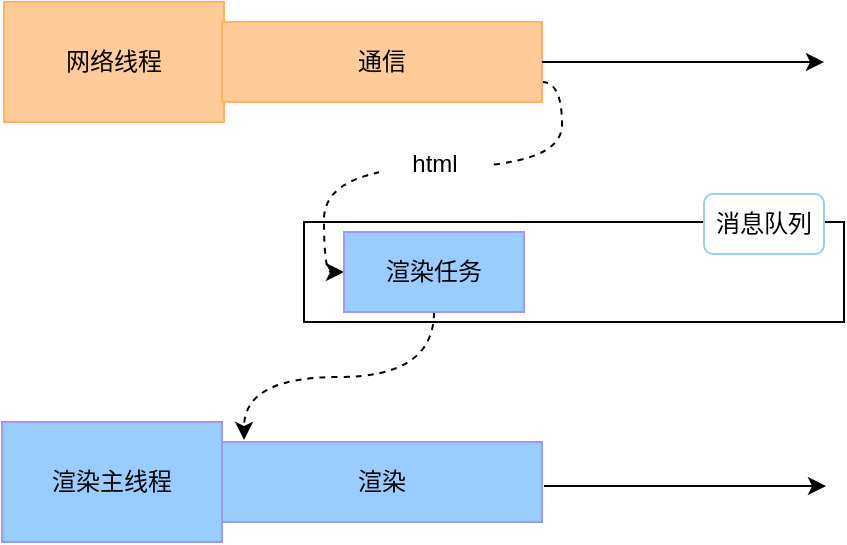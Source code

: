 <mxfile>
    <diagram id="m9e5_AxYk2Y15cNEP2ss" name="第 1 页">
        <mxGraphModel dx="847" dy="536" grid="1" gridSize="10" guides="1" tooltips="1" connect="1" arrows="1" fold="1" page="1" pageScale="1" pageWidth="827" pageHeight="1169" background="#ffffff" math="0" shadow="0">
            <root>
                <mxCell id="0"/>
                <mxCell id="1" parent="0"/>
                <mxCell id="2" value="网络线程" style="rounded=0;whiteSpace=wrap;html=1;fillColor=#FFCC99;fontColor=#000000;strokeColor=#FFB366;" parent="1" vertex="1">
                    <mxGeometry x="70" y="130" width="110" height="60" as="geometry"/>
                </mxCell>
                <mxCell id="8" value="" style="rounded=0;whiteSpace=wrap;html=1;strokeColor=#000000;fontColor=#000000;fillColor=#FFFFFF;" parent="1" vertex="1">
                    <mxGeometry x="220" y="240" width="270" height="50" as="geometry"/>
                </mxCell>
                <mxCell id="15" style="edgeStyle=orthogonalEdgeStyle;html=1;entryX=0;entryY=0.5;entryDx=0;entryDy=0;strokeColor=#000000;fontColor=#000000;curved=1;exitX=1;exitY=0.75;exitDx=0;exitDy=0;dashed=1;" parent="1" source="3" target="5" edge="1">
                    <mxGeometry relative="1" as="geometry"/>
                </mxCell>
                <mxCell id="3" value="通信" style="rounded=0;whiteSpace=wrap;html=1;fontColor=#000000;fillColor=#FFCC99;strokeColor=#FFB366;" parent="1" vertex="1">
                    <mxGeometry x="179" y="140" width="160" height="40" as="geometry"/>
                </mxCell>
                <mxCell id="4" value="" style="endArrow=classic;html=1;fontColor=#000000;strokeColor=#000000;exitX=1;exitY=0.5;exitDx=0;exitDy=0;" parent="1" source="3" edge="1">
                    <mxGeometry width="50" height="50" relative="1" as="geometry">
                        <mxPoint x="390" y="300" as="sourcePoint"/>
                        <mxPoint x="480" y="160" as="targetPoint"/>
                    </mxGeometry>
                </mxCell>
                <mxCell id="17" style="edgeStyle=orthogonalEdgeStyle;curved=1;html=1;entryX=0.069;entryY=-0.025;entryDx=0;entryDy=0;entryPerimeter=0;dashed=1;strokeColor=#000000;fontColor=#000000;" parent="1" source="5" target="16" edge="1">
                    <mxGeometry relative="1" as="geometry"/>
                </mxCell>
                <mxCell id="5" value="渲染任务" style="rounded=0;whiteSpace=wrap;html=1;fontColor=#000000;fillColor=#99CCFF;strokeColor=#9999FF;" parent="1" vertex="1">
                    <mxGeometry x="240" y="245" width="90" height="40" as="geometry"/>
                </mxCell>
                <mxCell id="6" value="消息队列" style="rounded=1;whiteSpace=wrap;html=1;strokeColor=#99CCFF;fontColor=#000000;fillColor=#FFFFFF;" parent="1" vertex="1">
                    <mxGeometry x="420" y="226" width="60" height="30" as="geometry"/>
                </mxCell>
                <mxCell id="10" value="渲染主线程" style="rounded=0;whiteSpace=wrap;html=1;fontColor=#000000;fillColor=#99CCFF;strokeColor=#9999FF;" parent="1" vertex="1">
                    <mxGeometry x="69" y="340" width="110" height="60" as="geometry"/>
                </mxCell>
                <mxCell id="14" value="" style="endArrow=classic;html=1;fontColor=#000000;strokeColor=#000000;exitX=1;exitY=0.5;exitDx=0;exitDy=0;" parent="1" edge="1">
                    <mxGeometry width="50" height="50" relative="1" as="geometry">
                        <mxPoint x="340" y="372" as="sourcePoint"/>
                        <mxPoint x="481" y="372" as="targetPoint"/>
                    </mxGeometry>
                </mxCell>
                <mxCell id="16" value="渲染" style="rounded=0;whiteSpace=wrap;html=1;fontColor=#000000;fillColor=#99CCFF;strokeColor=#9999FF;" parent="1" vertex="1">
                    <mxGeometry x="179" y="350" width="160" height="40" as="geometry"/>
                </mxCell>
                <mxCell id="20" value="html" style="rounded=1;whiteSpace=wrap;html=1;strokeColor=none;fontColor=#000000;fillColor=#FFFFFF;" parent="1" vertex="1">
                    <mxGeometry x="257.5" y="196" width="55" height="30" as="geometry"/>
                </mxCell>
            </root>
        </mxGraphModel>
    </diagram>
</mxfile>